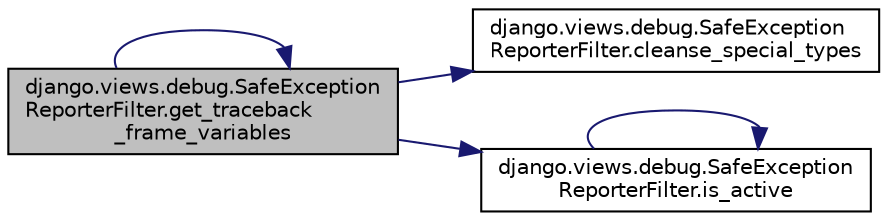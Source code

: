 digraph "django.views.debug.SafeExceptionReporterFilter.get_traceback_frame_variables"
{
 // LATEX_PDF_SIZE
  edge [fontname="Helvetica",fontsize="10",labelfontname="Helvetica",labelfontsize="10"];
  node [fontname="Helvetica",fontsize="10",shape=record];
  rankdir="LR";
  Node1 [label="django.views.debug.SafeException\lReporterFilter.get_traceback\l_frame_variables",height=0.2,width=0.4,color="black", fillcolor="grey75", style="filled", fontcolor="black",tooltip=" "];
  Node1 -> Node2 [color="midnightblue",fontsize="10",style="solid",fontname="Helvetica"];
  Node2 [label="django.views.debug.SafeException\lReporterFilter.cleanse_special_types",height=0.2,width=0.4,color="black", fillcolor="white", style="filled",URL="$d9/d4d/classdjango_1_1views_1_1debug_1_1_safe_exception_reporter_filter.html#a50c5fb48e366e321091cb797d98e614c",tooltip=" "];
  Node1 -> Node1 [color="midnightblue",fontsize="10",style="solid",fontname="Helvetica"];
  Node1 -> Node3 [color="midnightblue",fontsize="10",style="solid",fontname="Helvetica"];
  Node3 [label="django.views.debug.SafeException\lReporterFilter.is_active",height=0.2,width=0.4,color="black", fillcolor="white", style="filled",URL="$d9/d4d/classdjango_1_1views_1_1debug_1_1_safe_exception_reporter_filter.html#ad8a70cb71dbd36f827770c0111f8db5d",tooltip=" "];
  Node3 -> Node3 [color="midnightblue",fontsize="10",style="solid",fontname="Helvetica"];
}

